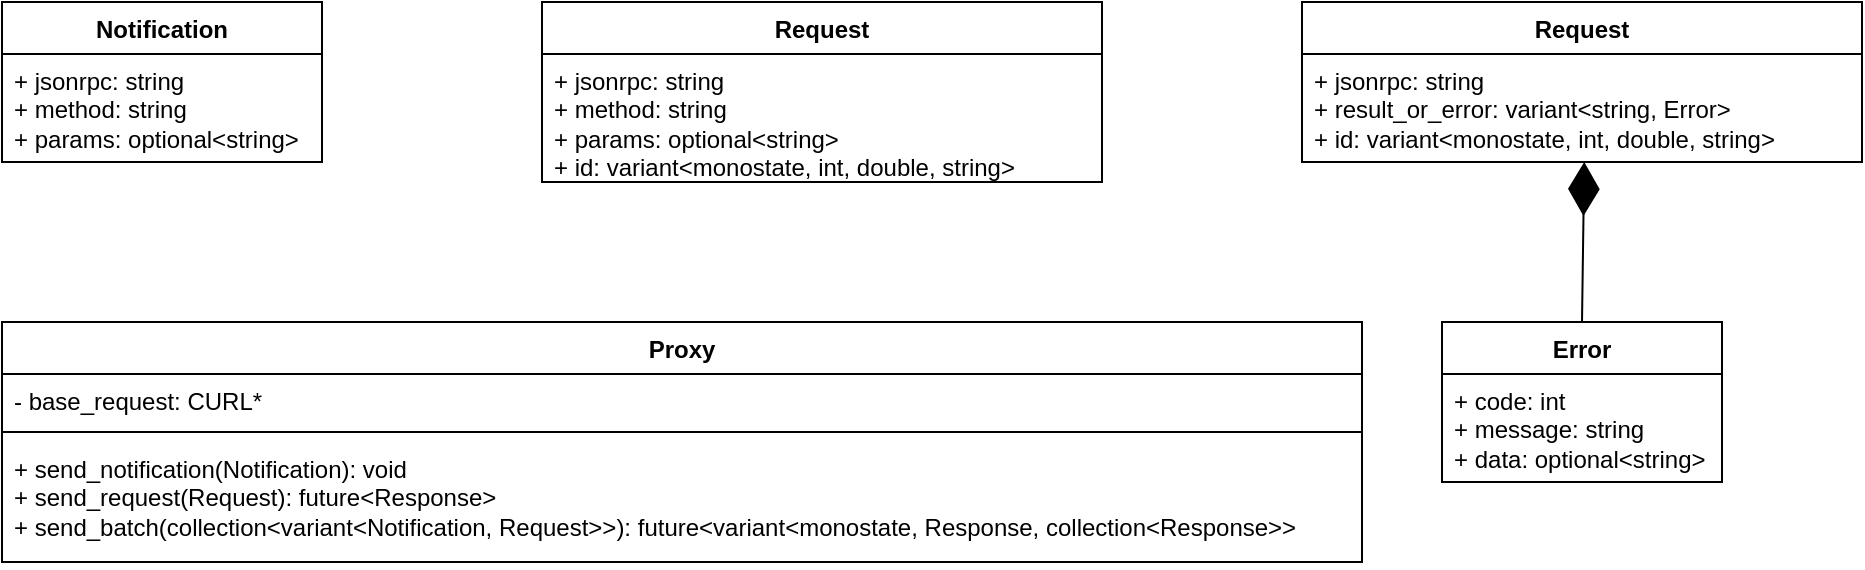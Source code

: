 <mxfile version="21.6.8" type="device">
  <diagram name="Page-1" id="MSawYR7dcVWi3fycSsxB">
    <mxGraphModel dx="1382" dy="830" grid="1" gridSize="10" guides="1" tooltips="1" connect="1" arrows="1" fold="1" page="1" pageScale="1" pageWidth="1100" pageHeight="850" math="0" shadow="0">
      <root>
        <mxCell id="0" />
        <mxCell id="1" parent="0" />
        <mxCell id="vqMbfxuG_tCBasSoIAij-1" value="&lt;div&gt;Proxy&lt;/div&gt;" style="swimlane;fontStyle=1;align=center;verticalAlign=top;childLayout=stackLayout;horizontal=1;startSize=26;horizontalStack=0;resizeParent=1;resizeParentMax=0;resizeLast=0;collapsible=1;marginBottom=0;whiteSpace=wrap;html=1;" parent="1" vertex="1">
          <mxGeometry x="40" y="200" width="680" height="120" as="geometry" />
        </mxCell>
        <mxCell id="vqMbfxuG_tCBasSoIAij-2" value="&lt;div&gt;&lt;span style=&quot;background-color: initial;&quot;&gt;- base_request: CURL*&lt;/span&gt;&lt;br&gt;&lt;/div&gt;" style="text;strokeColor=none;fillColor=none;align=left;verticalAlign=top;spacingLeft=4;spacingRight=4;overflow=hidden;rotatable=0;points=[[0,0.5],[1,0.5]];portConstraint=eastwest;whiteSpace=wrap;html=1;" parent="vqMbfxuG_tCBasSoIAij-1" vertex="1">
          <mxGeometry y="26" width="680" height="24" as="geometry" />
        </mxCell>
        <mxCell id="vqMbfxuG_tCBasSoIAij-3" value="" style="line;strokeWidth=1;fillColor=none;align=left;verticalAlign=middle;spacingTop=-1;spacingLeft=3;spacingRight=3;rotatable=0;labelPosition=right;points=[];portConstraint=eastwest;strokeColor=inherit;" parent="vqMbfxuG_tCBasSoIAij-1" vertex="1">
          <mxGeometry y="50" width="680" height="10" as="geometry" />
        </mxCell>
        <mxCell id="vqMbfxuG_tCBasSoIAij-4" value="+ send_notification(Notification): void&lt;br&gt;+ send_request(Request): future&amp;lt;Response&amp;gt;&lt;br&gt;+ send_batch(collection&amp;lt;variant&amp;lt;Notification, Request&amp;gt;&amp;gt;): future&amp;lt;variant&amp;lt;monostate, Response, collection&amp;lt;Response&amp;gt;&amp;gt;" style="text;strokeColor=none;fillColor=none;align=left;verticalAlign=top;spacingLeft=4;spacingRight=4;overflow=hidden;rotatable=0;points=[[0,0.5],[1,0.5]];portConstraint=eastwest;whiteSpace=wrap;html=1;" parent="vqMbfxuG_tCBasSoIAij-1" vertex="1">
          <mxGeometry y="60" width="680" height="60" as="geometry" />
        </mxCell>
        <mxCell id="LLLU8aUw3ys1vfFcLwSh-1" value="Notification" style="swimlane;fontStyle=1;align=center;verticalAlign=top;childLayout=stackLayout;horizontal=1;startSize=26;horizontalStack=0;resizeParent=1;resizeParentMax=0;resizeLast=0;collapsible=1;marginBottom=0;whiteSpace=wrap;html=1;" vertex="1" parent="1">
          <mxGeometry x="40" y="40" width="160" height="80" as="geometry" />
        </mxCell>
        <mxCell id="LLLU8aUw3ys1vfFcLwSh-2" value="+ jsonrpc: string&lt;br&gt;+ method: string&lt;br&gt;+ params: optional&amp;lt;string&amp;gt;" style="text;strokeColor=none;fillColor=none;align=left;verticalAlign=top;spacingLeft=4;spacingRight=4;overflow=hidden;rotatable=0;points=[[0,0.5],[1,0.5]];portConstraint=eastwest;whiteSpace=wrap;html=1;" vertex="1" parent="LLLU8aUw3ys1vfFcLwSh-1">
          <mxGeometry y="26" width="160" height="54" as="geometry" />
        </mxCell>
        <mxCell id="LLLU8aUw3ys1vfFcLwSh-6" value="Request" style="swimlane;fontStyle=1;align=center;verticalAlign=top;childLayout=stackLayout;horizontal=1;startSize=26;horizontalStack=0;resizeParent=1;resizeParentMax=0;resizeLast=0;collapsible=1;marginBottom=0;whiteSpace=wrap;html=1;" vertex="1" parent="1">
          <mxGeometry x="310" y="40" width="280" height="90" as="geometry" />
        </mxCell>
        <mxCell id="LLLU8aUw3ys1vfFcLwSh-7" value="+ jsonrpc: string&lt;br&gt;+ method: string&lt;br&gt;+ params: optional&amp;lt;string&amp;gt;&lt;br&gt;+ id: variant&amp;lt;monostate, int, double, string&amp;gt;" style="text;strokeColor=none;fillColor=none;align=left;verticalAlign=top;spacingLeft=4;spacingRight=4;overflow=hidden;rotatable=0;points=[[0,0.5],[1,0.5]];portConstraint=eastwest;whiteSpace=wrap;html=1;" vertex="1" parent="LLLU8aUw3ys1vfFcLwSh-6">
          <mxGeometry y="26" width="280" height="64" as="geometry" />
        </mxCell>
        <mxCell id="LLLU8aUw3ys1vfFcLwSh-12" value="Request" style="swimlane;fontStyle=1;align=center;verticalAlign=top;childLayout=stackLayout;horizontal=1;startSize=26;horizontalStack=0;resizeParent=1;resizeParentMax=0;resizeLast=0;collapsible=1;marginBottom=0;whiteSpace=wrap;html=1;" vertex="1" parent="1">
          <mxGeometry x="690" y="40" width="280" height="80" as="geometry" />
        </mxCell>
        <mxCell id="LLLU8aUw3ys1vfFcLwSh-13" value="+ jsonrpc: string&lt;br&gt;+ result_or_error: variant&amp;lt;string, Error&amp;gt;&lt;br&gt;+ id: variant&amp;lt;monostate, int, double, string&amp;gt;" style="text;strokeColor=none;fillColor=none;align=left;verticalAlign=top;spacingLeft=4;spacingRight=4;overflow=hidden;rotatable=0;points=[[0,0.5],[1,0.5]];portConstraint=eastwest;whiteSpace=wrap;html=1;" vertex="1" parent="LLLU8aUw3ys1vfFcLwSh-12">
          <mxGeometry y="26" width="280" height="54" as="geometry" />
        </mxCell>
        <mxCell id="LLLU8aUw3ys1vfFcLwSh-14" value="" style="endArrow=diamondThin;endFill=1;endSize=24;html=1;rounded=0;entryX=0.504;entryY=1;entryDx=0;entryDy=0;entryPerimeter=0;exitX=0.5;exitY=0;exitDx=0;exitDy=0;" edge="1" parent="1" source="LLLU8aUw3ys1vfFcLwSh-15" target="LLLU8aUw3ys1vfFcLwSh-13">
          <mxGeometry width="160" relative="1" as="geometry">
            <mxPoint x="830" y="360" as="sourcePoint" />
            <mxPoint x="900" y="424" as="targetPoint" />
          </mxGeometry>
        </mxCell>
        <mxCell id="LLLU8aUw3ys1vfFcLwSh-15" value="Error" style="swimlane;fontStyle=1;align=center;verticalAlign=top;childLayout=stackLayout;horizontal=1;startSize=26;horizontalStack=0;resizeParent=1;resizeParentMax=0;resizeLast=0;collapsible=1;marginBottom=0;whiteSpace=wrap;html=1;" vertex="1" parent="1">
          <mxGeometry x="760" y="200" width="140" height="80" as="geometry" />
        </mxCell>
        <mxCell id="LLLU8aUw3ys1vfFcLwSh-16" value="+ code: int&lt;br&gt;+ message: string&lt;br&gt;+ data: optional&amp;lt;string&amp;gt;" style="text;strokeColor=none;fillColor=none;align=left;verticalAlign=top;spacingLeft=4;spacingRight=4;overflow=hidden;rotatable=0;points=[[0,0.5],[1,0.5]];portConstraint=eastwest;whiteSpace=wrap;html=1;" vertex="1" parent="LLLU8aUw3ys1vfFcLwSh-15">
          <mxGeometry y="26" width="140" height="54" as="geometry" />
        </mxCell>
      </root>
    </mxGraphModel>
  </diagram>
</mxfile>
